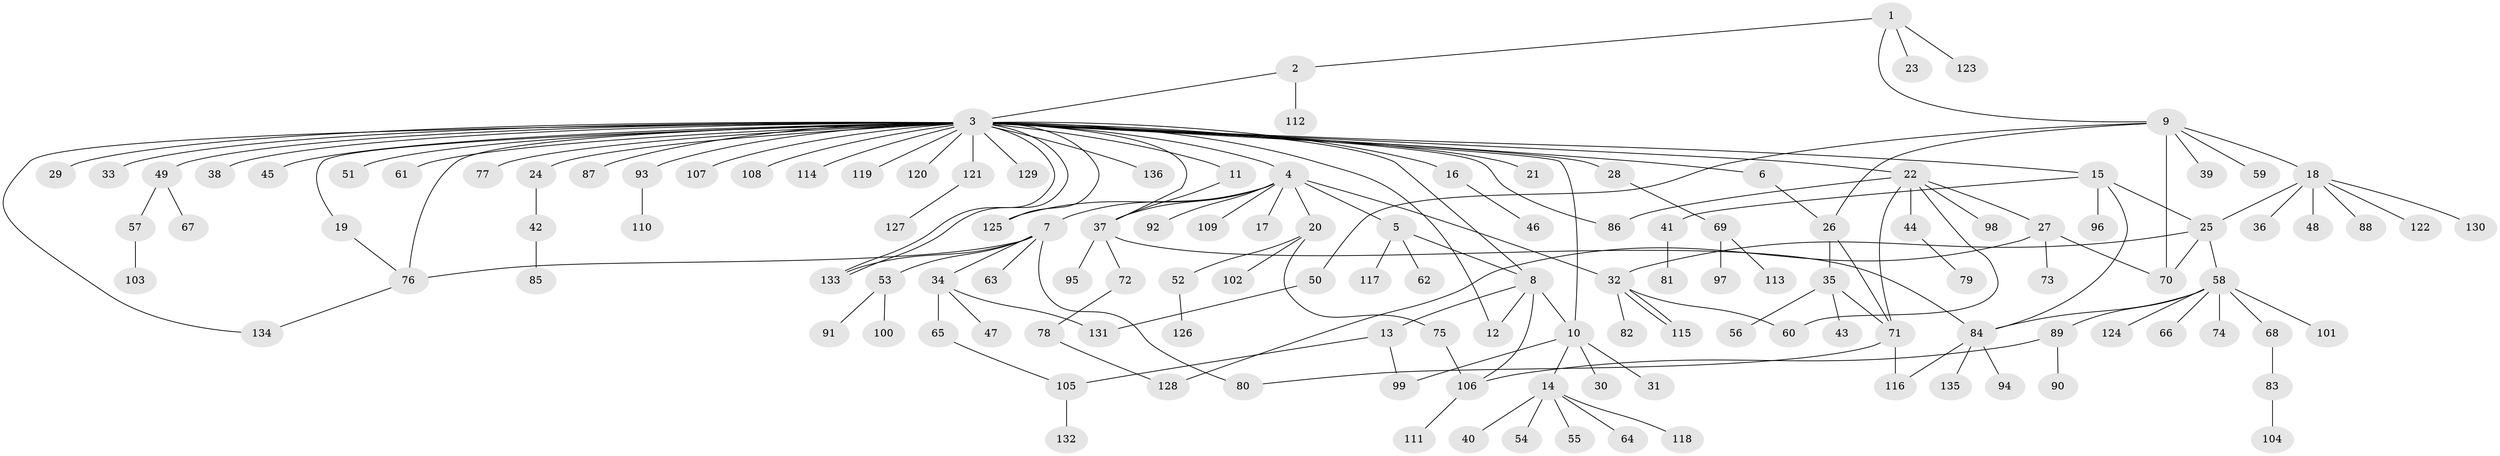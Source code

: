 // Generated by graph-tools (version 1.1) at 2025/11/02/27/25 16:11:15]
// undirected, 136 vertices, 166 edges
graph export_dot {
graph [start="1"]
  node [color=gray90,style=filled];
  1;
  2;
  3;
  4;
  5;
  6;
  7;
  8;
  9;
  10;
  11;
  12;
  13;
  14;
  15;
  16;
  17;
  18;
  19;
  20;
  21;
  22;
  23;
  24;
  25;
  26;
  27;
  28;
  29;
  30;
  31;
  32;
  33;
  34;
  35;
  36;
  37;
  38;
  39;
  40;
  41;
  42;
  43;
  44;
  45;
  46;
  47;
  48;
  49;
  50;
  51;
  52;
  53;
  54;
  55;
  56;
  57;
  58;
  59;
  60;
  61;
  62;
  63;
  64;
  65;
  66;
  67;
  68;
  69;
  70;
  71;
  72;
  73;
  74;
  75;
  76;
  77;
  78;
  79;
  80;
  81;
  82;
  83;
  84;
  85;
  86;
  87;
  88;
  89;
  90;
  91;
  92;
  93;
  94;
  95;
  96;
  97;
  98;
  99;
  100;
  101;
  102;
  103;
  104;
  105;
  106;
  107;
  108;
  109;
  110;
  111;
  112;
  113;
  114;
  115;
  116;
  117;
  118;
  119;
  120;
  121;
  122;
  123;
  124;
  125;
  126;
  127;
  128;
  129;
  130;
  131;
  132;
  133;
  134;
  135;
  136;
  1 -- 2;
  1 -- 9;
  1 -- 23;
  1 -- 123;
  2 -- 3;
  2 -- 112;
  3 -- 4;
  3 -- 6;
  3 -- 8;
  3 -- 10;
  3 -- 11;
  3 -- 12;
  3 -- 15;
  3 -- 16;
  3 -- 19;
  3 -- 21;
  3 -- 22;
  3 -- 24;
  3 -- 28;
  3 -- 29;
  3 -- 33;
  3 -- 37;
  3 -- 38;
  3 -- 45;
  3 -- 49;
  3 -- 51;
  3 -- 61;
  3 -- 76;
  3 -- 77;
  3 -- 86;
  3 -- 87;
  3 -- 93;
  3 -- 107;
  3 -- 108;
  3 -- 114;
  3 -- 119;
  3 -- 120;
  3 -- 121;
  3 -- 125;
  3 -- 129;
  3 -- 133;
  3 -- 133;
  3 -- 134;
  3 -- 136;
  4 -- 5;
  4 -- 7;
  4 -- 17;
  4 -- 20;
  4 -- 32;
  4 -- 37;
  4 -- 92;
  4 -- 109;
  4 -- 125;
  5 -- 8;
  5 -- 62;
  5 -- 117;
  6 -- 26;
  7 -- 34;
  7 -- 53;
  7 -- 63;
  7 -- 76;
  7 -- 80;
  7 -- 133;
  8 -- 10;
  8 -- 12;
  8 -- 13;
  8 -- 106;
  9 -- 18;
  9 -- 26;
  9 -- 39;
  9 -- 50;
  9 -- 59;
  9 -- 70;
  10 -- 14;
  10 -- 30;
  10 -- 31;
  10 -- 99;
  11 -- 37;
  13 -- 99;
  13 -- 105;
  14 -- 40;
  14 -- 54;
  14 -- 55;
  14 -- 64;
  14 -- 118;
  15 -- 25;
  15 -- 41;
  15 -- 84;
  15 -- 96;
  16 -- 46;
  18 -- 25;
  18 -- 36;
  18 -- 48;
  18 -- 88;
  18 -- 122;
  18 -- 130;
  19 -- 76;
  20 -- 52;
  20 -- 75;
  20 -- 102;
  22 -- 27;
  22 -- 44;
  22 -- 60;
  22 -- 71;
  22 -- 86;
  22 -- 98;
  24 -- 42;
  25 -- 32;
  25 -- 58;
  25 -- 70;
  26 -- 35;
  26 -- 71;
  27 -- 70;
  27 -- 73;
  27 -- 128;
  28 -- 69;
  32 -- 60;
  32 -- 82;
  32 -- 115;
  32 -- 115;
  34 -- 47;
  34 -- 65;
  34 -- 131;
  35 -- 43;
  35 -- 56;
  35 -- 71;
  37 -- 72;
  37 -- 84;
  37 -- 95;
  41 -- 81;
  42 -- 85;
  44 -- 79;
  49 -- 57;
  49 -- 67;
  50 -- 131;
  52 -- 126;
  53 -- 91;
  53 -- 100;
  57 -- 103;
  58 -- 66;
  58 -- 68;
  58 -- 74;
  58 -- 84;
  58 -- 89;
  58 -- 101;
  58 -- 124;
  65 -- 105;
  68 -- 83;
  69 -- 97;
  69 -- 113;
  71 -- 80;
  71 -- 116;
  72 -- 78;
  75 -- 106;
  76 -- 134;
  78 -- 128;
  83 -- 104;
  84 -- 94;
  84 -- 116;
  84 -- 135;
  89 -- 90;
  89 -- 106;
  93 -- 110;
  105 -- 132;
  106 -- 111;
  121 -- 127;
}
